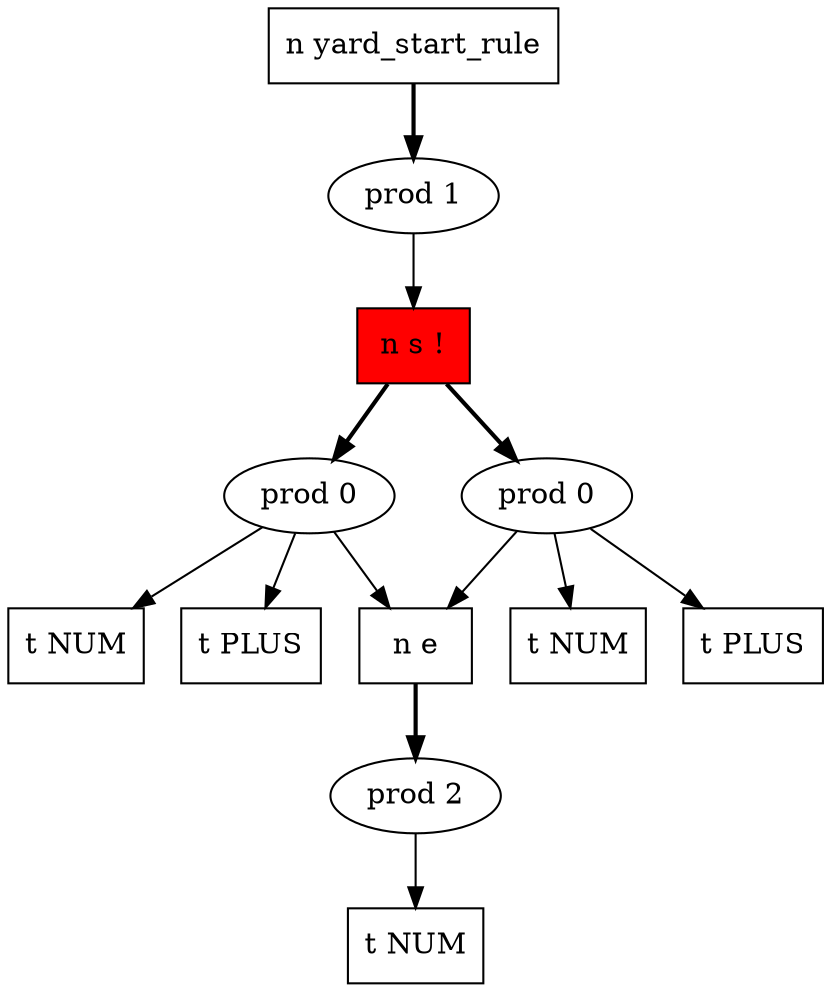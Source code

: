 digraph AST {
    2 [label="n yard_start_rule",shape=box]
    4 [label="prod 1"]
    2 -> 4 [style=bold,width=10,label=""]
    4 -> 1 [label=""]
    1 [label="n s !",style="filled",fillcolor=red,shape=box]
    5 [label="prod 0"]
    1 -> 5 [style=bold,width=10,label=""]
    6 [label="t NUM",shape=box]
    5 -> 6 [label=""]
    7 [label="t PLUS",shape=box]
    5 -> 7 [label=""]
    5 -> 0 [label=""]
    8 [label="prod 0"]
    1 -> 8 [style=bold,width=10,label=""]
    9 [label="t NUM",shape=box]
    8 -> 9 [label=""]
    10 [label="t PLUS",shape=box]
    8 -> 10 [label=""]
    8 -> 0 [label=""]
    0 [label="n e",shape=box]
    11 [label="prod 2"]
    0 -> 11 [style=bold,width=10,label=""]
    12 [label="t NUM",shape=box]
    11 -> 12 [label=""]
}
